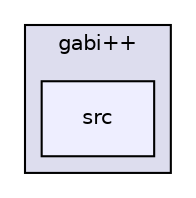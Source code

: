 digraph "fmod/android/fmodstudioapi10503android/api/lowlevel/examples/eclipse/play_sound/obj/local/x86/objs-debug/stlport_shared/__/gabi++/src" {
  compound=true
  node [ fontsize="10", fontname="Helvetica"];
  edge [ labelfontsize="10", labelfontname="Helvetica"];
  subgraph clusterdir_9f92f021f8bb34a1ed67407718cf9685 {
    graph [ bgcolor="#ddddee", pencolor="black", label="gabi++" fontname="Helvetica", fontsize="10", URL="dir_9f92f021f8bb34a1ed67407718cf9685.html"]
  dir_144b280b074e07f08877fc44d1d85429 [shape=box, label="src", style="filled", fillcolor="#eeeeff", pencolor="black", URL="dir_144b280b074e07f08877fc44d1d85429.html"];
  }
}
